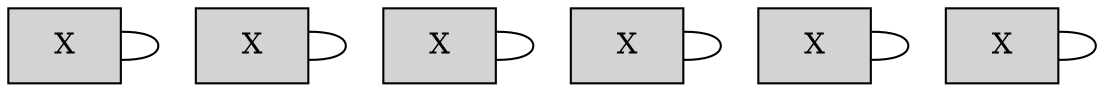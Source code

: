 digraph G {
    node [shape=rectangle, style=filled, fillcolor=lightgray];
    edge [arrowhead=none];
    "Alice_Bob" [label="X"];
    "Alice_Charlie" [label="X"];
    "Alice_David" [label="X"];
    "Bob_Alice" [label="X"];
    "Bob_Charlie" [label="X"];
    "Charlie_Alice" [label="X"];
    "Alice_Bob" -> "Alice_Bob";
    "Alice_Charlie" -> "Alice_Charlie";
    "Alice_David" -> "Alice_David";
    "Bob_Alice" -> "Bob_Alice";
    "Bob_Charlie" -> "Bob_Charlie";
    "Charlie_Alice" -> "Charlie_Alice";
}
